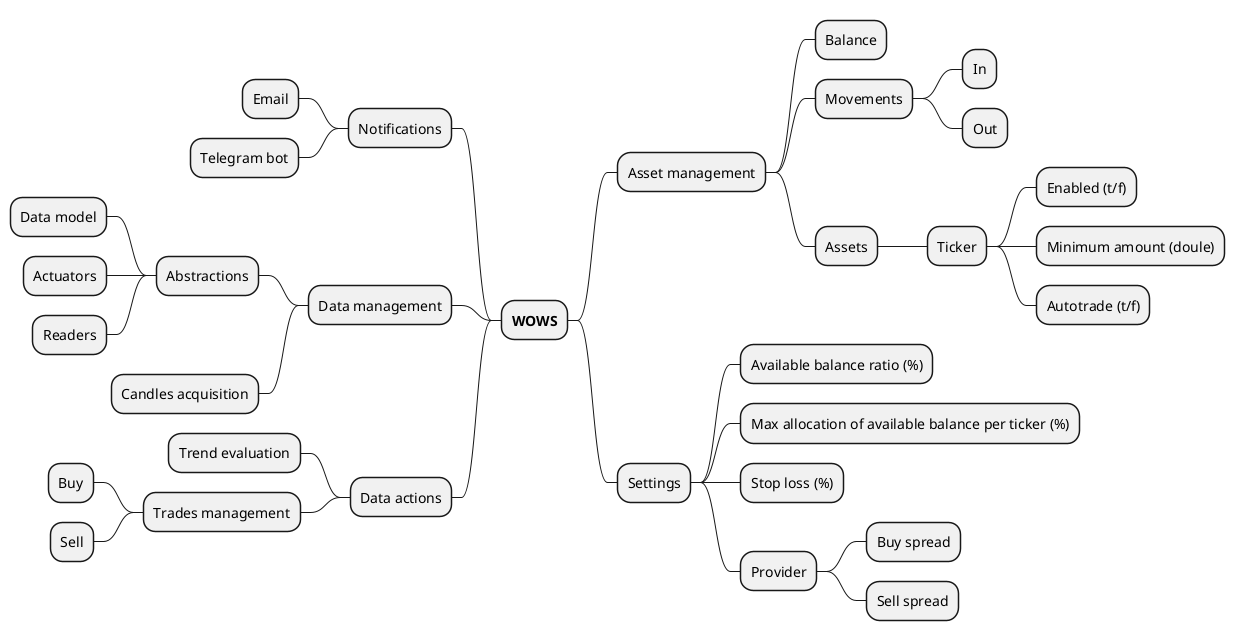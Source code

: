@startmindmap features
+ **WOWS**
++ Asset management
+++ Balance
+++ Movements
++++ In
++++ Out
+++ Assets
++++ Ticker
+++++ Enabled (t/f)
+++++ Minimum amount (doule)
+++++ Autotrade (t/f)
++ Settings
+++ Available balance ratio (%)
+++ Max allocation of available balance per ticker (%)
+++ Stop loss (%)
+++ Provider
++++ Buy spread
++++ Sell spread
-- Notifications
--- Email
--- Telegram bot
-- Data management
--- Abstractions
---- Data model
---- Actuators
---- Readers
--- Candles acquisition
-- Data actions
--- Trend evaluation
--- Trades management
---- Buy
---- Sell
@endmindmap
